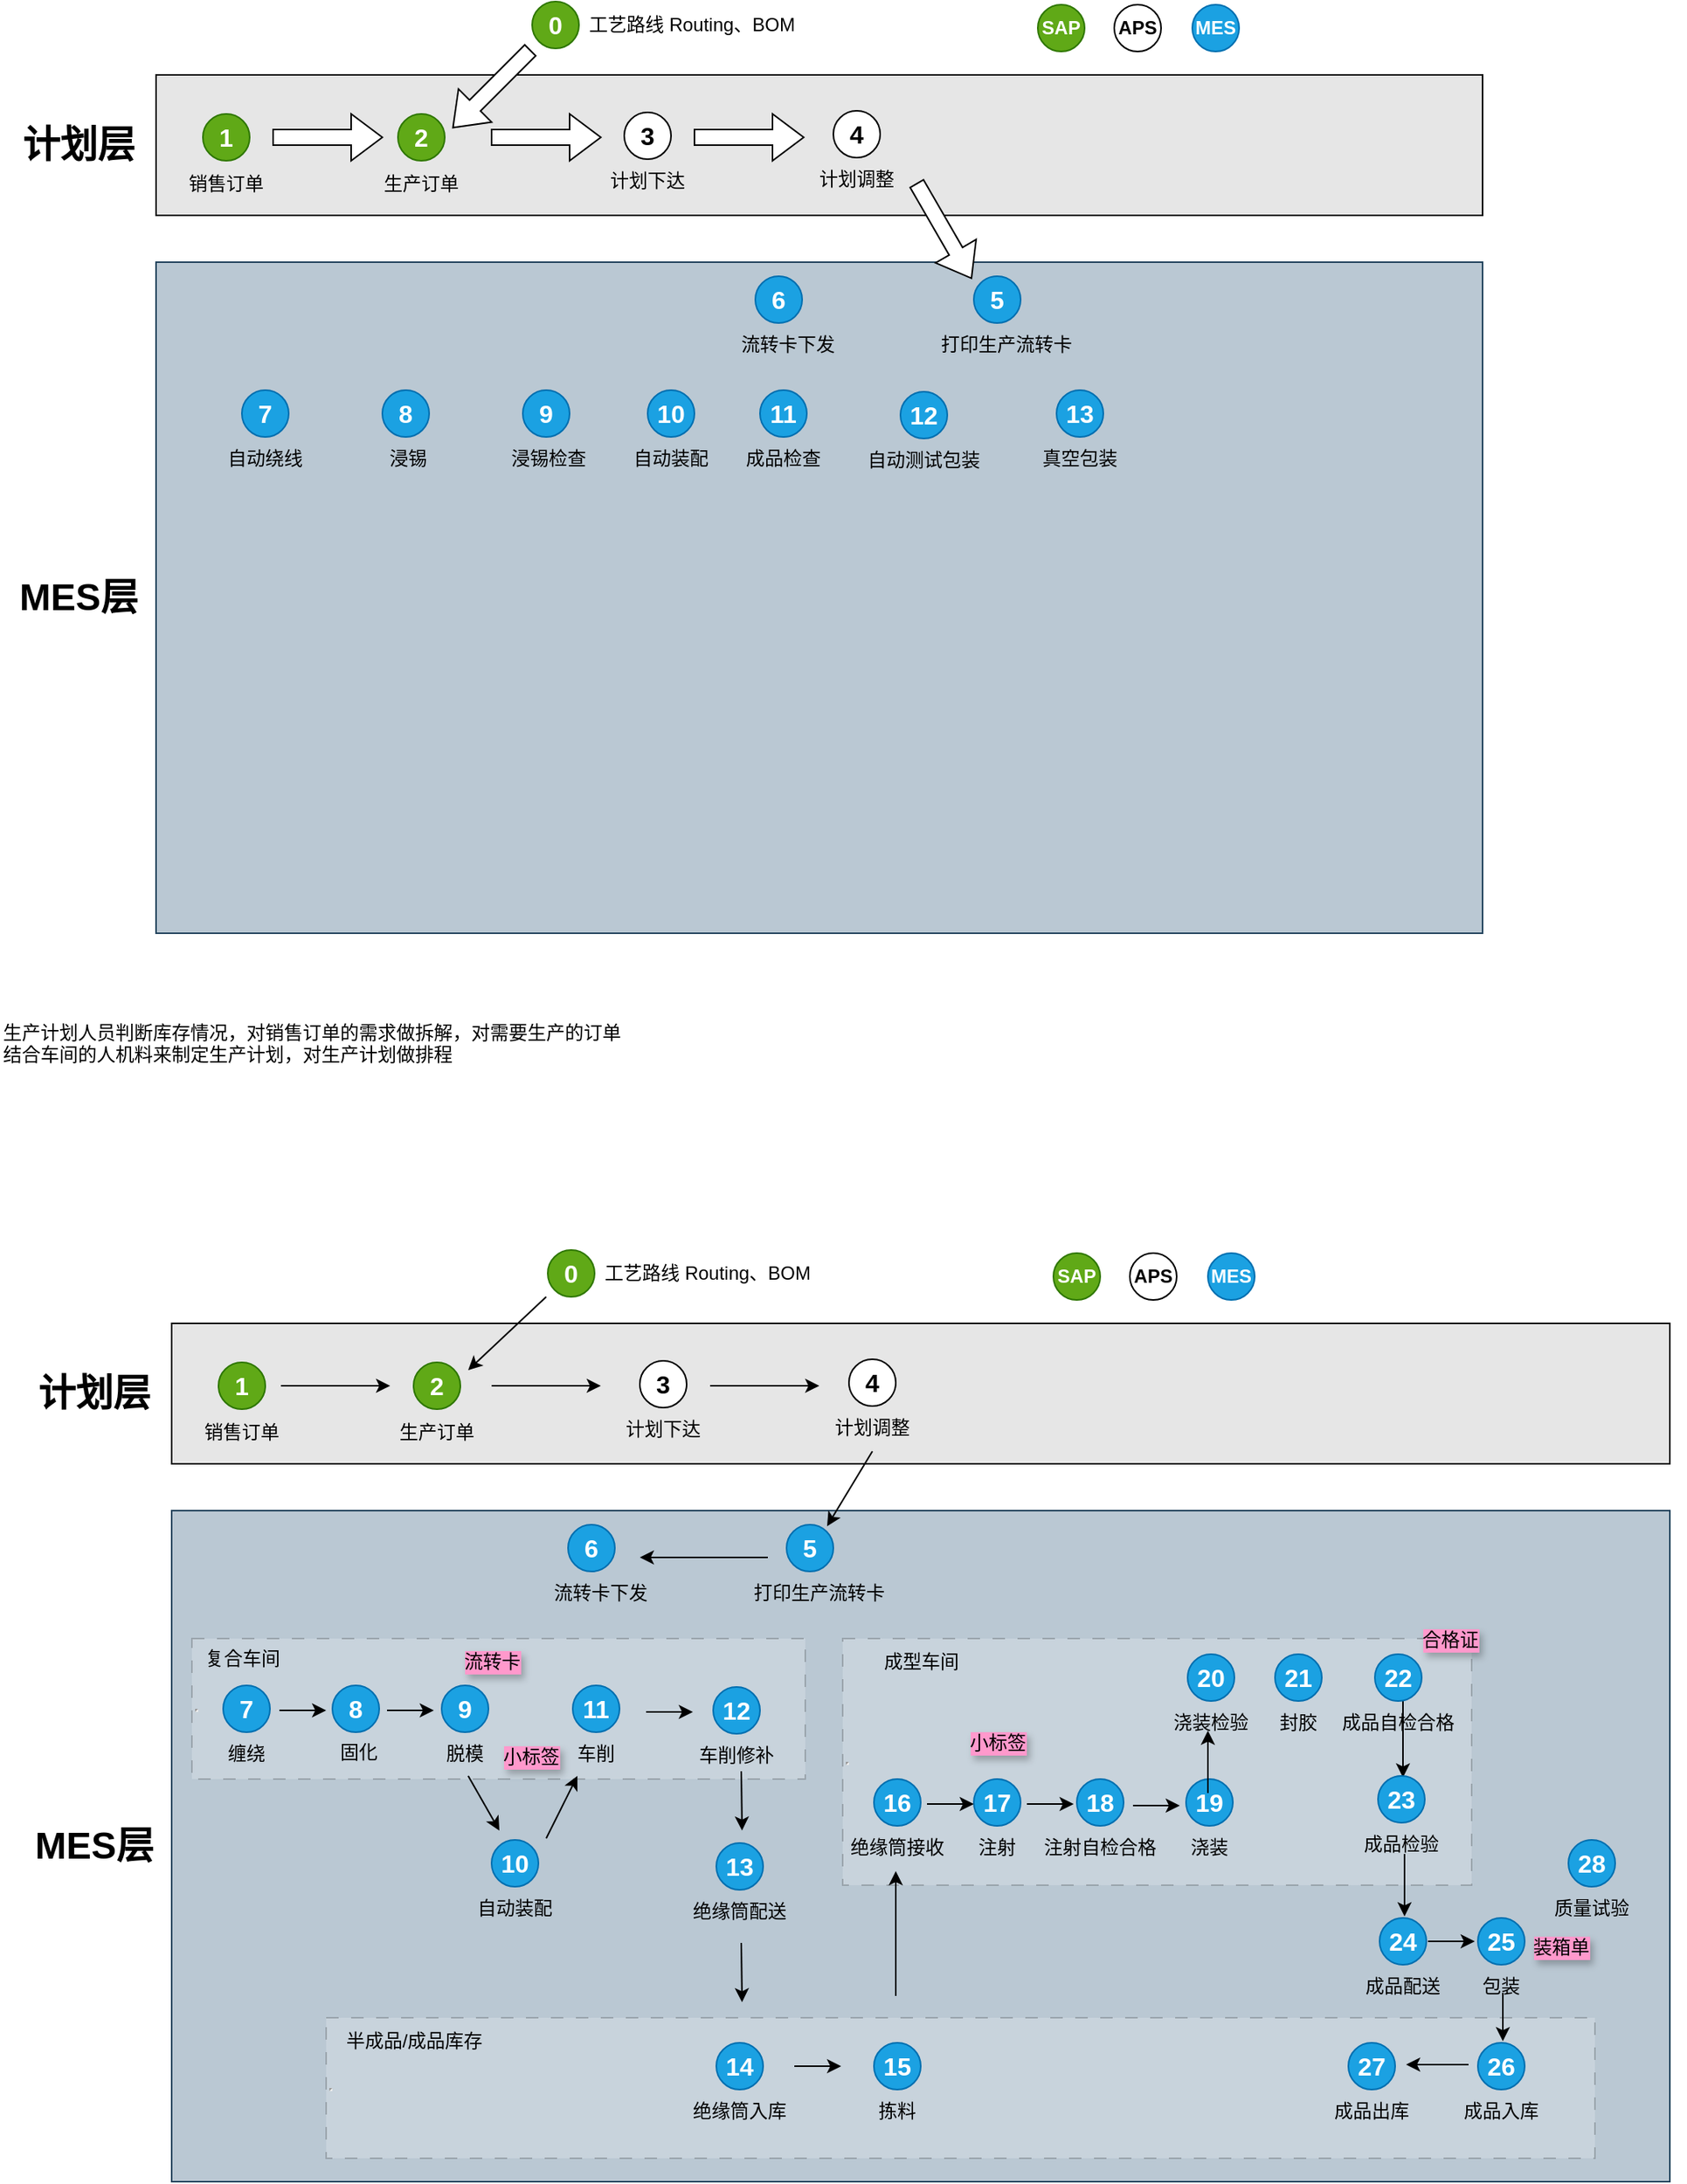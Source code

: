 <mxfile version="26.0.11">
  <diagram name="Page-1" id="ucZ1X2E32KYZGAjHwvgK">
    <mxGraphModel dx="1379" dy="825" grid="1" gridSize="10" guides="1" tooltips="1" connect="1" arrows="1" fold="1" page="1" pageScale="1" pageWidth="1200" pageHeight="1920" math="0" shadow="0">
      <root>
        <mxCell id="0" />
        <mxCell id="1" parent="0" />
        <mxCell id="m7emvCVi8ajdkUQvUYZP-116" value="" style="rounded=0;whiteSpace=wrap;html=1;fillColor=#bac8d3;strokeColor=#23445d;" vertex="1" parent="1">
          <mxGeometry x="120" y="990" width="960" height="430" as="geometry" />
        </mxCell>
        <mxCell id="m7emvCVi8ajdkUQvUYZP-221" value="&lt;hr&gt;" style="rounded=0;whiteSpace=wrap;html=1;dashed=1;opacity=20;align=left;dashPattern=8 8;" vertex="1" parent="1">
          <mxGeometry x="219" y="1315" width="813" height="90" as="geometry" />
        </mxCell>
        <mxCell id="m7emvCVi8ajdkUQvUYZP-216" value="&lt;hr&gt;" style="rounded=0;whiteSpace=wrap;html=1;dashed=1;opacity=20;align=left;dashPattern=8 8;" vertex="1" parent="1">
          <mxGeometry x="550" y="1072" width="403" height="158" as="geometry" />
        </mxCell>
        <mxCell id="m7emvCVi8ajdkUQvUYZP-212" value="&lt;hr&gt;" style="rounded=0;whiteSpace=wrap;html=1;dashed=1;opacity=20;align=left;dashPattern=8 8;" vertex="1" parent="1">
          <mxGeometry x="133" y="1072" width="393" height="90" as="geometry" />
        </mxCell>
        <mxCell id="m7emvCVi8ajdkUQvUYZP-5" value="" style="rounded=0;whiteSpace=wrap;html=1;fillColor=#E6E6E6;" vertex="1" parent="1">
          <mxGeometry x="110" y="70" width="850" height="90" as="geometry" />
        </mxCell>
        <mxCell id="m7emvCVi8ajdkUQvUYZP-7" value="计划层" style="text;strokeColor=none;fillColor=none;html=1;fontSize=24;fontStyle=1;verticalAlign=middle;align=center;" vertex="1" parent="1">
          <mxGeometry x="10" y="95" width="100" height="40" as="geometry" />
        </mxCell>
        <mxCell id="m7emvCVi8ajdkUQvUYZP-14" value="" style="html=1;shadow=0;dashed=0;align=center;verticalAlign=middle;shape=mxgraph.arrows2.arrow;dy=0.67;dx=20;notch=0;" vertex="1" parent="1">
          <mxGeometry x="185" y="95" width="70" height="30" as="geometry" />
        </mxCell>
        <mxCell id="m7emvCVi8ajdkUQvUYZP-16" value="" style="group" vertex="1" connectable="0" parent="1">
          <mxGeometry x="125" y="95" width="60" height="60" as="geometry" />
        </mxCell>
        <mxCell id="m7emvCVi8ajdkUQvUYZP-9" value="1" style="ellipse;whiteSpace=wrap;html=1;aspect=fixed;rotation=0;strokeColor=#2D7600;gradientDirection=east;fillColor=#60a917;rounded=0;pointerEvents=0;fontFamily=Helvetica;fontSize=16;spacingTop=4;spacingBottom=4;spacingLeft=4;spacingRight=4;points=[];fontStyle=1;snapToPoint=0;fontColor=#ffffff;" vertex="1" parent="m7emvCVi8ajdkUQvUYZP-16">
          <mxGeometry x="15" width="30" height="30" as="geometry" />
        </mxCell>
        <mxCell id="m7emvCVi8ajdkUQvUYZP-15" value="销售订单" style="text;html=1;align=center;verticalAlign=middle;whiteSpace=wrap;rounded=0;" vertex="1" parent="m7emvCVi8ajdkUQvUYZP-16">
          <mxGeometry y="30" width="60" height="30" as="geometry" />
        </mxCell>
        <mxCell id="m7emvCVi8ajdkUQvUYZP-17" value="" style="group" vertex="1" connectable="0" parent="1">
          <mxGeometry x="250" y="95" width="60" height="60" as="geometry" />
        </mxCell>
        <mxCell id="m7emvCVi8ajdkUQvUYZP-18" value="2" style="ellipse;whiteSpace=wrap;html=1;aspect=fixed;rotation=0;strokeColor=#2D7600;gradientDirection=east;fillColor=#60a917;rounded=0;pointerEvents=0;fontFamily=Helvetica;fontSize=16;spacingTop=4;spacingBottom=4;spacingLeft=4;spacingRight=4;points=[];fontStyle=1;snapToPoint=0;fontColor=#ffffff;" vertex="1" parent="m7emvCVi8ajdkUQvUYZP-17">
          <mxGeometry x="15" width="30" height="30" as="geometry" />
        </mxCell>
        <mxCell id="m7emvCVi8ajdkUQvUYZP-19" value="生产订单" style="text;html=1;align=center;verticalAlign=middle;whiteSpace=wrap;rounded=0;" vertex="1" parent="m7emvCVi8ajdkUQvUYZP-17">
          <mxGeometry y="30" width="60" height="30" as="geometry" />
        </mxCell>
        <mxCell id="m7emvCVi8ajdkUQvUYZP-21" value="" style="group" vertex="1" connectable="0" parent="1">
          <mxGeometry x="336" y="23" width="190" height="60" as="geometry" />
        </mxCell>
        <mxCell id="m7emvCVi8ajdkUQvUYZP-22" value="0" style="ellipse;whiteSpace=wrap;html=1;aspect=fixed;rotation=0;strokeColor=#2D7600;gradientDirection=east;fillColor=#60a917;rounded=0;pointerEvents=0;fontFamily=Helvetica;fontSize=16;spacingTop=4;spacingBottom=4;spacingLeft=4;spacingRight=4;points=[];fontStyle=1;snapToPoint=0;fontColor=#ffffff;" vertex="1" parent="m7emvCVi8ajdkUQvUYZP-21">
          <mxGeometry x="15" width="30" height="30" as="geometry" />
        </mxCell>
        <mxCell id="m7emvCVi8ajdkUQvUYZP-23" value="工艺路线&amp;nbsp;Routing、BOM" style="text;html=1;align=center;verticalAlign=middle;whiteSpace=wrap;rounded=0;" vertex="1" parent="m7emvCVi8ajdkUQvUYZP-21">
          <mxGeometry x="45" width="145" height="30" as="geometry" />
        </mxCell>
        <mxCell id="m7emvCVi8ajdkUQvUYZP-24" value="" style="html=1;shadow=0;dashed=0;align=center;verticalAlign=middle;shape=mxgraph.arrows2.arrow;dy=0.67;dx=20;notch=0;rotation=-225;" vertex="1" parent="1">
          <mxGeometry x="290" y="64" width="70" height="30" as="geometry" />
        </mxCell>
        <mxCell id="m7emvCVi8ajdkUQvUYZP-25" value="" style="html=1;shadow=0;dashed=0;align=center;verticalAlign=middle;shape=mxgraph.arrows2.arrow;dy=0.67;dx=20;notch=0;" vertex="1" parent="1">
          <mxGeometry x="325" y="95" width="70" height="30" as="geometry" />
        </mxCell>
        <mxCell id="m7emvCVi8ajdkUQvUYZP-30" value="SAP" style="ellipse;whiteSpace=wrap;html=1;aspect=fixed;rotation=0;strokeColor=#2D7600;gradientDirection=east;fillColor=#60a917;rounded=0;pointerEvents=0;fontFamily=Helvetica;fontSize=12;spacingTop=4;spacingBottom=4;spacingLeft=4;spacingRight=4;points=[];fontStyle=1;snapToPoint=0;fontColor=#ffffff;" vertex="1" parent="1">
          <mxGeometry x="675" y="25" width="30" height="30" as="geometry" />
        </mxCell>
        <mxCell id="m7emvCVi8ajdkUQvUYZP-33" value="" style="html=1;shadow=0;dashed=0;align=center;verticalAlign=middle;shape=mxgraph.arrows2.arrow;dy=0.67;dx=20;notch=0;" vertex="1" parent="1">
          <mxGeometry x="455" y="95" width="70" height="30" as="geometry" />
        </mxCell>
        <mxCell id="m7emvCVi8ajdkUQvUYZP-36" value="" style="group" vertex="1" connectable="0" parent="1">
          <mxGeometry x="395" y="93" width="62" height="60" as="geometry" />
        </mxCell>
        <mxCell id="m7emvCVi8ajdkUQvUYZP-26" value="" style="group" vertex="1" connectable="0" parent="m7emvCVi8ajdkUQvUYZP-36">
          <mxGeometry width="62" height="60" as="geometry" />
        </mxCell>
        <mxCell id="m7emvCVi8ajdkUQvUYZP-28" value="计划下达" style="text;html=1;align=center;verticalAlign=middle;whiteSpace=wrap;rounded=0;" vertex="1" parent="m7emvCVi8ajdkUQvUYZP-26">
          <mxGeometry y="30" width="60" height="30" as="geometry" />
        </mxCell>
        <mxCell id="m7emvCVi8ajdkUQvUYZP-27" value="3" style="ellipse;whiteSpace=wrap;html=1;aspect=fixed;rotation=0;gradientDirection=east;rounded=0;pointerEvents=0;fontFamily=Helvetica;fontSize=16;spacingTop=4;spacingBottom=4;spacingLeft=4;spacingRight=4;points=[];fontStyle=1;snapToPoint=0;" vertex="1" parent="m7emvCVi8ajdkUQvUYZP-36">
          <mxGeometry x="15" y="1" width="30" height="30" as="geometry" />
        </mxCell>
        <mxCell id="m7emvCVi8ajdkUQvUYZP-37" value="" style="group" vertex="1" connectable="0" parent="1">
          <mxGeometry x="529" y="92" width="62" height="60" as="geometry" />
        </mxCell>
        <mxCell id="m7emvCVi8ajdkUQvUYZP-38" value="" style="group" vertex="1" connectable="0" parent="m7emvCVi8ajdkUQvUYZP-37">
          <mxGeometry width="62" height="60" as="geometry" />
        </mxCell>
        <mxCell id="m7emvCVi8ajdkUQvUYZP-39" value="计划调整" style="text;html=1;align=center;verticalAlign=middle;whiteSpace=wrap;rounded=0;" vertex="1" parent="m7emvCVi8ajdkUQvUYZP-38">
          <mxGeometry y="30" width="60" height="30" as="geometry" />
        </mxCell>
        <mxCell id="m7emvCVi8ajdkUQvUYZP-40" value="4" style="ellipse;whiteSpace=wrap;html=1;aspect=fixed;rotation=0;gradientDirection=east;rounded=0;pointerEvents=0;fontFamily=Helvetica;fontSize=16;spacingTop=4;spacingBottom=4;spacingLeft=4;spacingRight=4;points=[];fontStyle=1;snapToPoint=0;" vertex="1" parent="m7emvCVi8ajdkUQvUYZP-37">
          <mxGeometry x="15" y="1" width="30" height="30" as="geometry" />
        </mxCell>
        <mxCell id="m7emvCVi8ajdkUQvUYZP-41" value="APS" style="ellipse;whiteSpace=wrap;html=1;aspect=fixed;rotation=0;gradientDirection=east;rounded=0;pointerEvents=0;fontFamily=Helvetica;fontSize=12;spacingTop=4;spacingBottom=4;spacingLeft=4;spacingRight=4;points=[];fontStyle=1;snapToPoint=0;" vertex="1" parent="1">
          <mxGeometry x="724" y="25" width="30" height="30" as="geometry" />
        </mxCell>
        <mxCell id="m7emvCVi8ajdkUQvUYZP-42" value="" style="rounded=0;whiteSpace=wrap;html=1;fillColor=#bac8d3;strokeColor=#23445d;" vertex="1" parent="1">
          <mxGeometry x="110" y="190" width="850" height="430" as="geometry" />
        </mxCell>
        <mxCell id="m7emvCVi8ajdkUQvUYZP-43" value="MES层" style="text;strokeColor=none;fillColor=none;html=1;fontSize=24;fontStyle=1;verticalAlign=middle;align=center;" vertex="1" parent="1">
          <mxGeometry x="10" y="385" width="100" height="40" as="geometry" />
        </mxCell>
        <mxCell id="m7emvCVi8ajdkUQvUYZP-44" value="" style="group" vertex="1" connectable="0" parent="1">
          <mxGeometry x="619" y="198" width="90" height="60" as="geometry" />
        </mxCell>
        <mxCell id="m7emvCVi8ajdkUQvUYZP-45" value="" style="group" vertex="1" connectable="0" parent="m7emvCVi8ajdkUQvUYZP-44">
          <mxGeometry width="90" height="60" as="geometry" />
        </mxCell>
        <mxCell id="m7emvCVi8ajdkUQvUYZP-46" value="打印生产流转卡" style="text;html=1;align=center;verticalAlign=middle;whiteSpace=wrap;rounded=0;" vertex="1" parent="m7emvCVi8ajdkUQvUYZP-45">
          <mxGeometry x="-9" y="30" width="90" height="30" as="geometry" />
        </mxCell>
        <mxCell id="m7emvCVi8ajdkUQvUYZP-47" value="5" style="ellipse;whiteSpace=wrap;html=1;aspect=fixed;rotation=0;gradientDirection=east;rounded=0;pointerEvents=0;fontFamily=Helvetica;fontSize=16;spacingTop=4;spacingBottom=4;spacingLeft=4;spacingRight=4;points=[];fontStyle=1;snapToPoint=0;fillColor=#1ba1e2;fontColor=#ffffff;strokeColor=#006EAF;" vertex="1" parent="m7emvCVi8ajdkUQvUYZP-44">
          <mxGeometry x="15" y="1" width="30" height="30" as="geometry" />
        </mxCell>
        <mxCell id="m7emvCVi8ajdkUQvUYZP-48" value="MES" style="ellipse;whiteSpace=wrap;html=1;aspect=fixed;rotation=0;gradientDirection=east;rounded=0;pointerEvents=0;fontFamily=Helvetica;fontSize=12;spacingTop=4;spacingBottom=4;spacingLeft=4;spacingRight=4;points=[];fontStyle=1;snapToPoint=0;fillColor=#1ba1e2;fontColor=#ffffff;strokeColor=#006EAF;" vertex="1" parent="1">
          <mxGeometry x="774" y="25" width="30" height="30" as="geometry" />
        </mxCell>
        <mxCell id="m7emvCVi8ajdkUQvUYZP-49" value="" style="html=1;shadow=0;dashed=0;align=center;verticalAlign=middle;shape=mxgraph.arrows2.arrow;dy=0.67;dx=20;notch=0;rotation=60;" vertex="1" parent="1">
          <mxGeometry x="580" y="155" width="70" height="30" as="geometry" />
        </mxCell>
        <mxCell id="m7emvCVi8ajdkUQvUYZP-53" value="生产计划人员判断库存情况，对销售订单的需求做拆解，对需要生产的订单&#xa;结合车间的人机料来制定生产计划，对生产计划做排程" style="text;whiteSpace=wrap;" vertex="1" parent="1">
          <mxGeometry x="10" y="670" width="430" height="40" as="geometry" />
        </mxCell>
        <mxCell id="m7emvCVi8ajdkUQvUYZP-54" value="" style="group" vertex="1" connectable="0" parent="1">
          <mxGeometry x="479" y="198" width="90" height="60" as="geometry" />
        </mxCell>
        <mxCell id="m7emvCVi8ajdkUQvUYZP-55" value="" style="group" vertex="1" connectable="0" parent="m7emvCVi8ajdkUQvUYZP-54">
          <mxGeometry width="90" height="60" as="geometry" />
        </mxCell>
        <mxCell id="m7emvCVi8ajdkUQvUYZP-56" value="流转卡下发" style="text;html=1;align=center;verticalAlign=middle;whiteSpace=wrap;rounded=0;" vertex="1" parent="m7emvCVi8ajdkUQvUYZP-55">
          <mxGeometry x="-9" y="30" width="90" height="30" as="geometry" />
        </mxCell>
        <mxCell id="m7emvCVi8ajdkUQvUYZP-57" value="6" style="ellipse;whiteSpace=wrap;html=1;aspect=fixed;rotation=0;gradientDirection=east;rounded=0;pointerEvents=0;fontFamily=Helvetica;fontSize=16;spacingTop=4;spacingBottom=4;spacingLeft=4;spacingRight=4;points=[];fontStyle=1;snapToPoint=0;fillColor=#1ba1e2;fontColor=#ffffff;strokeColor=#006EAF;" vertex="1" parent="m7emvCVi8ajdkUQvUYZP-54">
          <mxGeometry x="15" y="1" width="30" height="30" as="geometry" />
        </mxCell>
        <mxCell id="m7emvCVi8ajdkUQvUYZP-63" value="" style="group" vertex="1" connectable="0" parent="1">
          <mxGeometry x="150" y="271" width="90" height="60" as="geometry" />
        </mxCell>
        <mxCell id="m7emvCVi8ajdkUQvUYZP-64" value="" style="group" vertex="1" connectable="0" parent="m7emvCVi8ajdkUQvUYZP-63">
          <mxGeometry width="90" height="60" as="geometry" />
        </mxCell>
        <mxCell id="m7emvCVi8ajdkUQvUYZP-65" value="自动绕线" style="text;html=1;align=center;verticalAlign=middle;whiteSpace=wrap;rounded=0;" vertex="1" parent="m7emvCVi8ajdkUQvUYZP-64">
          <mxGeometry x="-15" y="30" width="90" height="30" as="geometry" />
        </mxCell>
        <mxCell id="m7emvCVi8ajdkUQvUYZP-66" value="7" style="ellipse;whiteSpace=wrap;html=1;aspect=fixed;rotation=0;gradientDirection=east;rounded=0;pointerEvents=0;fontFamily=Helvetica;fontSize=16;spacingTop=4;spacingBottom=4;spacingLeft=4;spacingRight=4;points=[];fontStyle=1;snapToPoint=0;fillColor=#1ba1e2;fontColor=#ffffff;strokeColor=#006EAF;" vertex="1" parent="m7emvCVi8ajdkUQvUYZP-63">
          <mxGeometry x="15" y="1" width="30" height="30" as="geometry" />
        </mxCell>
        <mxCell id="m7emvCVi8ajdkUQvUYZP-67" value="" style="group" vertex="1" connectable="0" parent="1">
          <mxGeometry x="240" y="271" width="90" height="60" as="geometry" />
        </mxCell>
        <mxCell id="m7emvCVi8ajdkUQvUYZP-68" value="" style="group" vertex="1" connectable="0" parent="m7emvCVi8ajdkUQvUYZP-67">
          <mxGeometry width="90" height="60" as="geometry" />
        </mxCell>
        <mxCell id="m7emvCVi8ajdkUQvUYZP-69" value="&amp;nbsp;浸锡" style="text;html=1;align=center;verticalAlign=middle;whiteSpace=wrap;rounded=0;" vertex="1" parent="m7emvCVi8ajdkUQvUYZP-68">
          <mxGeometry x="-15" y="30" width="90" height="30" as="geometry" />
        </mxCell>
        <mxCell id="m7emvCVi8ajdkUQvUYZP-70" value="8" style="ellipse;whiteSpace=wrap;html=1;aspect=fixed;rotation=0;gradientDirection=east;rounded=0;pointerEvents=0;fontFamily=Helvetica;fontSize=16;spacingTop=4;spacingBottom=4;spacingLeft=4;spacingRight=4;points=[];fontStyle=1;snapToPoint=0;fillColor=#1ba1e2;fontColor=#ffffff;strokeColor=#006EAF;" vertex="1" parent="m7emvCVi8ajdkUQvUYZP-67">
          <mxGeometry x="15" y="1" width="30" height="30" as="geometry" />
        </mxCell>
        <mxCell id="m7emvCVi8ajdkUQvUYZP-71" value="" style="group" vertex="1" connectable="0" parent="1">
          <mxGeometry x="330" y="271" width="90" height="60" as="geometry" />
        </mxCell>
        <mxCell id="m7emvCVi8ajdkUQvUYZP-72" value="" style="group" vertex="1" connectable="0" parent="m7emvCVi8ajdkUQvUYZP-71">
          <mxGeometry width="90" height="60" as="geometry" />
        </mxCell>
        <mxCell id="m7emvCVi8ajdkUQvUYZP-73" value="&amp;nbsp;浸锡检查" style="text;html=1;align=center;verticalAlign=middle;whiteSpace=wrap;rounded=0;" vertex="1" parent="m7emvCVi8ajdkUQvUYZP-72">
          <mxGeometry x="-15" y="30" width="90" height="30" as="geometry" />
        </mxCell>
        <mxCell id="m7emvCVi8ajdkUQvUYZP-74" value="9" style="ellipse;whiteSpace=wrap;html=1;aspect=fixed;rotation=0;gradientDirection=east;rounded=0;pointerEvents=0;fontFamily=Helvetica;fontSize=16;spacingTop=4;spacingBottom=4;spacingLeft=4;spacingRight=4;points=[];fontStyle=1;snapToPoint=0;fillColor=#1ba1e2;fontColor=#ffffff;strokeColor=#006EAF;" vertex="1" parent="m7emvCVi8ajdkUQvUYZP-71">
          <mxGeometry x="15" y="1" width="30" height="30" as="geometry" />
        </mxCell>
        <mxCell id="m7emvCVi8ajdkUQvUYZP-75" value="" style="group" vertex="1" connectable="0" parent="1">
          <mxGeometry x="410" y="271" width="90" height="60" as="geometry" />
        </mxCell>
        <mxCell id="m7emvCVi8ajdkUQvUYZP-76" value="" style="group" vertex="1" connectable="0" parent="m7emvCVi8ajdkUQvUYZP-75">
          <mxGeometry width="90" height="60" as="geometry" />
        </mxCell>
        <mxCell id="m7emvCVi8ajdkUQvUYZP-77" value="自动装配" style="text;html=1;align=center;verticalAlign=middle;whiteSpace=wrap;rounded=0;" vertex="1" parent="m7emvCVi8ajdkUQvUYZP-76">
          <mxGeometry x="-15" y="30" width="90" height="30" as="geometry" />
        </mxCell>
        <mxCell id="m7emvCVi8ajdkUQvUYZP-78" value="10" style="ellipse;whiteSpace=wrap;html=1;aspect=fixed;rotation=0;gradientDirection=east;rounded=0;pointerEvents=0;fontFamily=Helvetica;fontSize=16;spacingTop=4;spacingBottom=4;spacingLeft=4;spacingRight=4;points=[];fontStyle=1;snapToPoint=0;fillColor=#1ba1e2;fontColor=#ffffff;strokeColor=#006EAF;" vertex="1" parent="m7emvCVi8ajdkUQvUYZP-75">
          <mxGeometry x="15" y="1" width="30" height="30" as="geometry" />
        </mxCell>
        <mxCell id="m7emvCVi8ajdkUQvUYZP-79" value="" style="group" vertex="1" connectable="0" parent="1">
          <mxGeometry x="482" y="271" width="90" height="60" as="geometry" />
        </mxCell>
        <mxCell id="m7emvCVi8ajdkUQvUYZP-80" value="" style="group" vertex="1" connectable="0" parent="m7emvCVi8ajdkUQvUYZP-79">
          <mxGeometry width="90" height="60" as="geometry" />
        </mxCell>
        <mxCell id="m7emvCVi8ajdkUQvUYZP-81" value="成品检查" style="text;html=1;align=center;verticalAlign=middle;whiteSpace=wrap;rounded=0;" vertex="1" parent="m7emvCVi8ajdkUQvUYZP-80">
          <mxGeometry x="-15" y="30" width="90" height="30" as="geometry" />
        </mxCell>
        <mxCell id="m7emvCVi8ajdkUQvUYZP-82" value="11" style="ellipse;whiteSpace=wrap;html=1;aspect=fixed;rotation=0;gradientDirection=east;rounded=0;pointerEvents=0;fontFamily=Helvetica;fontSize=16;spacingTop=4;spacingBottom=4;spacingLeft=4;spacingRight=4;points=[];fontStyle=1;snapToPoint=0;fillColor=#1ba1e2;fontColor=#ffffff;strokeColor=#006EAF;" vertex="1" parent="m7emvCVi8ajdkUQvUYZP-79">
          <mxGeometry x="15" y="1" width="30" height="30" as="geometry" />
        </mxCell>
        <mxCell id="m7emvCVi8ajdkUQvUYZP-83" value="" style="group" vertex="1" connectable="0" parent="1">
          <mxGeometry x="572" y="272" width="90" height="60" as="geometry" />
        </mxCell>
        <mxCell id="m7emvCVi8ajdkUQvUYZP-84" value="" style="group" vertex="1" connectable="0" parent="m7emvCVi8ajdkUQvUYZP-83">
          <mxGeometry width="90" height="60" as="geometry" />
        </mxCell>
        <mxCell id="m7emvCVi8ajdkUQvUYZP-85" value="自动测试包装" style="text;html=1;align=center;verticalAlign=middle;whiteSpace=wrap;rounded=0;" vertex="1" parent="m7emvCVi8ajdkUQvUYZP-84">
          <mxGeometry x="-15" y="30" width="90" height="30" as="geometry" />
        </mxCell>
        <mxCell id="m7emvCVi8ajdkUQvUYZP-86" value="12" style="ellipse;whiteSpace=wrap;html=1;aspect=fixed;rotation=0;gradientDirection=east;rounded=0;pointerEvents=0;fontFamily=Helvetica;fontSize=16;spacingTop=4;spacingBottom=4;spacingLeft=4;spacingRight=4;points=[];fontStyle=1;snapToPoint=0;fillColor=#1ba1e2;fontColor=#ffffff;strokeColor=#006EAF;" vertex="1" parent="m7emvCVi8ajdkUQvUYZP-83">
          <mxGeometry x="15" y="1" width="30" height="30" as="geometry" />
        </mxCell>
        <mxCell id="m7emvCVi8ajdkUQvUYZP-87" value="" style="group" vertex="1" connectable="0" parent="1">
          <mxGeometry x="672" y="271" width="90" height="60" as="geometry" />
        </mxCell>
        <mxCell id="m7emvCVi8ajdkUQvUYZP-88" value="" style="group" vertex="1" connectable="0" parent="m7emvCVi8ajdkUQvUYZP-87">
          <mxGeometry width="90" height="60" as="geometry" />
        </mxCell>
        <mxCell id="m7emvCVi8ajdkUQvUYZP-89" value="真空包装" style="text;html=1;align=center;verticalAlign=middle;whiteSpace=wrap;rounded=0;" vertex="1" parent="m7emvCVi8ajdkUQvUYZP-88">
          <mxGeometry x="-15" y="30" width="90" height="30" as="geometry" />
        </mxCell>
        <mxCell id="m7emvCVi8ajdkUQvUYZP-90" value="13" style="ellipse;whiteSpace=wrap;html=1;aspect=fixed;rotation=0;gradientDirection=east;rounded=0;pointerEvents=0;fontFamily=Helvetica;fontSize=16;spacingTop=4;spacingBottom=4;spacingLeft=4;spacingRight=4;points=[];fontStyle=1;snapToPoint=0;fillColor=#1ba1e2;fontColor=#ffffff;strokeColor=#006EAF;" vertex="1" parent="m7emvCVi8ajdkUQvUYZP-87">
          <mxGeometry x="15" y="1" width="30" height="30" as="geometry" />
        </mxCell>
        <mxCell id="m7emvCVi8ajdkUQvUYZP-91" value="" style="rounded=0;whiteSpace=wrap;html=1;fillColor=#E6E6E6;" vertex="1" parent="1">
          <mxGeometry x="120" y="870" width="960" height="90" as="geometry" />
        </mxCell>
        <mxCell id="m7emvCVi8ajdkUQvUYZP-92" value="计划层" style="text;strokeColor=none;fillColor=none;html=1;fontSize=24;fontStyle=1;verticalAlign=middle;align=center;" vertex="1" parent="1">
          <mxGeometry x="20" y="895" width="100" height="40" as="geometry" />
        </mxCell>
        <mxCell id="m7emvCVi8ajdkUQvUYZP-94" value="" style="group" vertex="1" connectable="0" parent="1">
          <mxGeometry x="135" y="895" width="60" height="60" as="geometry" />
        </mxCell>
        <mxCell id="m7emvCVi8ajdkUQvUYZP-95" value="1" style="ellipse;whiteSpace=wrap;html=1;aspect=fixed;rotation=0;strokeColor=#2D7600;gradientDirection=east;fillColor=#60a917;rounded=0;pointerEvents=0;fontFamily=Helvetica;fontSize=16;spacingTop=4;spacingBottom=4;spacingLeft=4;spacingRight=4;points=[];fontStyle=1;snapToPoint=0;fontColor=#ffffff;" vertex="1" parent="m7emvCVi8ajdkUQvUYZP-94">
          <mxGeometry x="15" width="30" height="30" as="geometry" />
        </mxCell>
        <mxCell id="m7emvCVi8ajdkUQvUYZP-96" value="销售订单" style="text;html=1;align=center;verticalAlign=middle;whiteSpace=wrap;rounded=0;" vertex="1" parent="m7emvCVi8ajdkUQvUYZP-94">
          <mxGeometry y="30" width="60" height="30" as="geometry" />
        </mxCell>
        <mxCell id="m7emvCVi8ajdkUQvUYZP-97" value="" style="group" vertex="1" connectable="0" parent="1">
          <mxGeometry x="260" y="895" width="60" height="60" as="geometry" />
        </mxCell>
        <mxCell id="m7emvCVi8ajdkUQvUYZP-98" value="2" style="ellipse;whiteSpace=wrap;html=1;aspect=fixed;rotation=0;strokeColor=#2D7600;gradientDirection=east;fillColor=#60a917;rounded=0;pointerEvents=0;fontFamily=Helvetica;fontSize=16;spacingTop=4;spacingBottom=4;spacingLeft=4;spacingRight=4;points=[];fontStyle=1;snapToPoint=0;fontColor=#ffffff;" vertex="1" parent="m7emvCVi8ajdkUQvUYZP-97">
          <mxGeometry x="15" width="30" height="30" as="geometry" />
        </mxCell>
        <mxCell id="m7emvCVi8ajdkUQvUYZP-99" value="生产订单" style="text;html=1;align=center;verticalAlign=middle;whiteSpace=wrap;rounded=0;" vertex="1" parent="m7emvCVi8ajdkUQvUYZP-97">
          <mxGeometry y="30" width="60" height="30" as="geometry" />
        </mxCell>
        <mxCell id="m7emvCVi8ajdkUQvUYZP-100" value="" style="group" vertex="1" connectable="0" parent="1">
          <mxGeometry x="346" y="823" width="190" height="60" as="geometry" />
        </mxCell>
        <mxCell id="m7emvCVi8ajdkUQvUYZP-101" value="0" style="ellipse;whiteSpace=wrap;html=1;aspect=fixed;rotation=0;strokeColor=#2D7600;gradientDirection=east;fillColor=#60a917;rounded=0;pointerEvents=0;fontFamily=Helvetica;fontSize=16;spacingTop=4;spacingBottom=4;spacingLeft=4;spacingRight=4;points=[];fontStyle=1;snapToPoint=0;fontColor=#ffffff;" vertex="1" parent="m7emvCVi8ajdkUQvUYZP-100">
          <mxGeometry x="15" width="30" height="30" as="geometry" />
        </mxCell>
        <mxCell id="m7emvCVi8ajdkUQvUYZP-102" value="工艺路线&amp;nbsp;Routing、BOM" style="text;html=1;align=center;verticalAlign=middle;whiteSpace=wrap;rounded=0;" vertex="1" parent="m7emvCVi8ajdkUQvUYZP-100">
          <mxGeometry x="45" width="145" height="30" as="geometry" />
        </mxCell>
        <mxCell id="m7emvCVi8ajdkUQvUYZP-231" value="" style="endArrow=classic;html=1;rounded=0;" edge="1" parent="m7emvCVi8ajdkUQvUYZP-100">
          <mxGeometry width="50" height="50" relative="1" as="geometry">
            <mxPoint x="14" y="30" as="sourcePoint" />
            <mxPoint x="-36" y="77" as="targetPoint" />
          </mxGeometry>
        </mxCell>
        <mxCell id="m7emvCVi8ajdkUQvUYZP-105" value="SAP" style="ellipse;whiteSpace=wrap;html=1;aspect=fixed;rotation=0;strokeColor=#2D7600;gradientDirection=east;fillColor=#60a917;rounded=0;pointerEvents=0;fontFamily=Helvetica;fontSize=12;spacingTop=4;spacingBottom=4;spacingLeft=4;spacingRight=4;points=[];fontStyle=1;snapToPoint=0;fontColor=#ffffff;" vertex="1" parent="1">
          <mxGeometry x="685" y="825" width="30" height="30" as="geometry" />
        </mxCell>
        <mxCell id="m7emvCVi8ajdkUQvUYZP-107" value="" style="group" vertex="1" connectable="0" parent="1">
          <mxGeometry x="405" y="893" width="62" height="60" as="geometry" />
        </mxCell>
        <mxCell id="m7emvCVi8ajdkUQvUYZP-108" value="" style="group" vertex="1" connectable="0" parent="m7emvCVi8ajdkUQvUYZP-107">
          <mxGeometry width="62" height="60" as="geometry" />
        </mxCell>
        <mxCell id="m7emvCVi8ajdkUQvUYZP-109" value="计划下达" style="text;html=1;align=center;verticalAlign=middle;whiteSpace=wrap;rounded=0;" vertex="1" parent="m7emvCVi8ajdkUQvUYZP-108">
          <mxGeometry y="30" width="60" height="30" as="geometry" />
        </mxCell>
        <mxCell id="m7emvCVi8ajdkUQvUYZP-110" value="3" style="ellipse;whiteSpace=wrap;html=1;aspect=fixed;rotation=0;gradientDirection=east;rounded=0;pointerEvents=0;fontFamily=Helvetica;fontSize=16;spacingTop=4;spacingBottom=4;spacingLeft=4;spacingRight=4;points=[];fontStyle=1;snapToPoint=0;" vertex="1" parent="m7emvCVi8ajdkUQvUYZP-107">
          <mxGeometry x="15" y="1" width="30" height="30" as="geometry" />
        </mxCell>
        <mxCell id="m7emvCVi8ajdkUQvUYZP-111" value="" style="group" vertex="1" connectable="0" parent="1">
          <mxGeometry x="539" y="892" width="62" height="60" as="geometry" />
        </mxCell>
        <mxCell id="m7emvCVi8ajdkUQvUYZP-112" value="" style="group" vertex="1" connectable="0" parent="m7emvCVi8ajdkUQvUYZP-111">
          <mxGeometry width="62" height="60" as="geometry" />
        </mxCell>
        <mxCell id="m7emvCVi8ajdkUQvUYZP-113" value="计划调整" style="text;html=1;align=center;verticalAlign=middle;whiteSpace=wrap;rounded=0;" vertex="1" parent="m7emvCVi8ajdkUQvUYZP-112">
          <mxGeometry y="30" width="60" height="30" as="geometry" />
        </mxCell>
        <mxCell id="m7emvCVi8ajdkUQvUYZP-114" value="4" style="ellipse;whiteSpace=wrap;html=1;aspect=fixed;rotation=0;gradientDirection=east;rounded=0;pointerEvents=0;fontFamily=Helvetica;fontSize=16;spacingTop=4;spacingBottom=4;spacingLeft=4;spacingRight=4;points=[];fontStyle=1;snapToPoint=0;" vertex="1" parent="m7emvCVi8ajdkUQvUYZP-111">
          <mxGeometry x="15" y="1" width="30" height="30" as="geometry" />
        </mxCell>
        <mxCell id="m7emvCVi8ajdkUQvUYZP-115" value="APS" style="ellipse;whiteSpace=wrap;html=1;aspect=fixed;rotation=0;gradientDirection=east;rounded=0;pointerEvents=0;fontFamily=Helvetica;fontSize=12;spacingTop=4;spacingBottom=4;spacingLeft=4;spacingRight=4;points=[];fontStyle=1;snapToPoint=0;" vertex="1" parent="1">
          <mxGeometry x="734" y="825" width="30" height="30" as="geometry" />
        </mxCell>
        <mxCell id="m7emvCVi8ajdkUQvUYZP-117" value="MES层" style="text;strokeColor=none;fillColor=none;html=1;fontSize=24;fontStyle=1;verticalAlign=middle;align=center;" vertex="1" parent="1">
          <mxGeometry x="20" y="1185" width="100" height="40" as="geometry" />
        </mxCell>
        <mxCell id="m7emvCVi8ajdkUQvUYZP-118" value="" style="group" vertex="1" connectable="0" parent="1">
          <mxGeometry x="499" y="998" width="111" height="60" as="geometry" />
        </mxCell>
        <mxCell id="m7emvCVi8ajdkUQvUYZP-119" value="" style="group" vertex="1" connectable="0" parent="m7emvCVi8ajdkUQvUYZP-118">
          <mxGeometry width="111" height="60" as="geometry" />
        </mxCell>
        <mxCell id="m7emvCVi8ajdkUQvUYZP-120" value="打印生产流转卡" style="text;html=1;align=center;verticalAlign=middle;whiteSpace=wrap;rounded=0;" vertex="1" parent="m7emvCVi8ajdkUQvUYZP-119">
          <mxGeometry x="-9" y="30" width="90" height="30" as="geometry" />
        </mxCell>
        <mxCell id="m7emvCVi8ajdkUQvUYZP-121" value="5" style="ellipse;whiteSpace=wrap;html=1;aspect=fixed;rotation=0;gradientDirection=east;rounded=0;pointerEvents=0;fontFamily=Helvetica;fontSize=16;spacingTop=4;spacingBottom=4;spacingLeft=4;spacingRight=4;points=[];fontStyle=1;snapToPoint=0;fillColor=#1ba1e2;fontColor=#ffffff;strokeColor=#006EAF;" vertex="1" parent="m7emvCVi8ajdkUQvUYZP-118">
          <mxGeometry x="15" y="1" width="30" height="30" as="geometry" />
        </mxCell>
        <mxCell id="m7emvCVi8ajdkUQvUYZP-122" value="MES" style="ellipse;whiteSpace=wrap;html=1;aspect=fixed;rotation=0;gradientDirection=east;rounded=0;pointerEvents=0;fontFamily=Helvetica;fontSize=12;spacingTop=4;spacingBottom=4;spacingLeft=4;spacingRight=4;points=[];fontStyle=1;snapToPoint=0;fillColor=#1ba1e2;fontColor=#ffffff;strokeColor=#006EAF;" vertex="1" parent="1">
          <mxGeometry x="784" y="825" width="30" height="30" as="geometry" />
        </mxCell>
        <mxCell id="m7emvCVi8ajdkUQvUYZP-124" value="" style="group" vertex="1" connectable="0" parent="1">
          <mxGeometry x="359" y="998" width="90" height="60" as="geometry" />
        </mxCell>
        <mxCell id="m7emvCVi8ajdkUQvUYZP-125" value="" style="group" vertex="1" connectable="0" parent="m7emvCVi8ajdkUQvUYZP-124">
          <mxGeometry width="90" height="60" as="geometry" />
        </mxCell>
        <mxCell id="m7emvCVi8ajdkUQvUYZP-126" value="流转卡下发" style="text;html=1;align=center;verticalAlign=middle;whiteSpace=wrap;rounded=0;" vertex="1" parent="m7emvCVi8ajdkUQvUYZP-125">
          <mxGeometry x="-9" y="30" width="90" height="30" as="geometry" />
        </mxCell>
        <mxCell id="m7emvCVi8ajdkUQvUYZP-127" value="6" style="ellipse;whiteSpace=wrap;html=1;aspect=fixed;rotation=0;gradientDirection=east;rounded=0;pointerEvents=0;fontFamily=Helvetica;fontSize=16;spacingTop=4;spacingBottom=4;spacingLeft=4;spacingRight=4;points=[];fontStyle=1;snapToPoint=0;fillColor=#1ba1e2;fontColor=#ffffff;strokeColor=#006EAF;" vertex="1" parent="m7emvCVi8ajdkUQvUYZP-124">
          <mxGeometry x="15" y="1" width="30" height="30" as="geometry" />
        </mxCell>
        <mxCell id="m7emvCVi8ajdkUQvUYZP-128" value="" style="group" vertex="1" connectable="0" parent="1">
          <mxGeometry x="138" y="1101" width="90" height="60" as="geometry" />
        </mxCell>
        <mxCell id="m7emvCVi8ajdkUQvUYZP-129" value="" style="group" vertex="1" connectable="0" parent="m7emvCVi8ajdkUQvUYZP-128">
          <mxGeometry width="90" height="60" as="geometry" />
        </mxCell>
        <mxCell id="m7emvCVi8ajdkUQvUYZP-130" value="缠绕" style="text;html=1;align=center;verticalAlign=middle;whiteSpace=wrap;rounded=0;" vertex="1" parent="m7emvCVi8ajdkUQvUYZP-129">
          <mxGeometry x="-15" y="30" width="90" height="30" as="geometry" />
        </mxCell>
        <mxCell id="m7emvCVi8ajdkUQvUYZP-131" value="7" style="ellipse;whiteSpace=wrap;html=1;aspect=fixed;rotation=0;gradientDirection=east;rounded=0;pointerEvents=0;fontFamily=Helvetica;fontSize=16;spacingTop=4;spacingBottom=4;spacingLeft=4;spacingRight=4;points=[];fontStyle=1;snapToPoint=0;fillColor=#1ba1e2;fontColor=#ffffff;strokeColor=#006EAF;" vertex="1" parent="m7emvCVi8ajdkUQvUYZP-128">
          <mxGeometry x="15" y="1" width="30" height="30" as="geometry" />
        </mxCell>
        <mxCell id="m7emvCVi8ajdkUQvUYZP-132" value="" style="group" vertex="1" connectable="0" parent="1">
          <mxGeometry x="208" y="1101" width="320" height="75" as="geometry" />
        </mxCell>
        <mxCell id="m7emvCVi8ajdkUQvUYZP-135" value="8" style="ellipse;whiteSpace=wrap;html=1;aspect=fixed;rotation=0;gradientDirection=east;rounded=0;pointerEvents=0;fontFamily=Helvetica;fontSize=16;spacingTop=4;spacingBottom=4;spacingLeft=4;spacingRight=4;points=[];fontStyle=1;snapToPoint=0;fillColor=#1ba1e2;fontColor=#ffffff;strokeColor=#006EAF;" vertex="1" parent="m7emvCVi8ajdkUQvUYZP-132">
          <mxGeometry x="15" y="1" width="30" height="30" as="geometry" />
        </mxCell>
        <mxCell id="m7emvCVi8ajdkUQvUYZP-136" value="" style="group" vertex="1" connectable="0" parent="1">
          <mxGeometry x="278" y="1101" width="90" height="60" as="geometry" />
        </mxCell>
        <mxCell id="m7emvCVi8ajdkUQvUYZP-137" value="" style="group" vertex="1" connectable="0" parent="m7emvCVi8ajdkUQvUYZP-136">
          <mxGeometry width="90" height="60" as="geometry" />
        </mxCell>
        <mxCell id="m7emvCVi8ajdkUQvUYZP-138" value="脱模" style="text;html=1;align=center;verticalAlign=middle;whiteSpace=wrap;rounded=0;" vertex="1" parent="m7emvCVi8ajdkUQvUYZP-137">
          <mxGeometry x="-15" y="30" width="90" height="30" as="geometry" />
        </mxCell>
        <mxCell id="m7emvCVi8ajdkUQvUYZP-139" value="9" style="ellipse;whiteSpace=wrap;html=1;aspect=fixed;rotation=0;gradientDirection=east;rounded=0;pointerEvents=0;fontFamily=Helvetica;fontSize=16;spacingTop=4;spacingBottom=4;spacingLeft=4;spacingRight=4;points=[];fontStyle=1;snapToPoint=0;fillColor=#1ba1e2;fontColor=#ffffff;strokeColor=#006EAF;" vertex="1" parent="m7emvCVi8ajdkUQvUYZP-136">
          <mxGeometry x="15" y="1" width="30" height="30" as="geometry" />
        </mxCell>
        <mxCell id="m7emvCVi8ajdkUQvUYZP-140" value="" style="group" vertex="1" connectable="0" parent="1">
          <mxGeometry x="310" y="1200" width="90" height="60" as="geometry" />
        </mxCell>
        <mxCell id="m7emvCVi8ajdkUQvUYZP-141" value="" style="group" vertex="1" connectable="0" parent="m7emvCVi8ajdkUQvUYZP-140">
          <mxGeometry width="90" height="60" as="geometry" />
        </mxCell>
        <mxCell id="m7emvCVi8ajdkUQvUYZP-142" value="自动装配" style="text;html=1;align=center;verticalAlign=middle;whiteSpace=wrap;rounded=0;" vertex="1" parent="m7emvCVi8ajdkUQvUYZP-141">
          <mxGeometry x="-15" y="30" width="90" height="30" as="geometry" />
        </mxCell>
        <mxCell id="m7emvCVi8ajdkUQvUYZP-143" value="10" style="ellipse;whiteSpace=wrap;html=1;aspect=fixed;rotation=0;gradientDirection=east;rounded=0;pointerEvents=0;fontFamily=Helvetica;fontSize=16;spacingTop=4;spacingBottom=4;spacingLeft=4;spacingRight=4;points=[];fontStyle=1;snapToPoint=0;fillColor=#1ba1e2;fontColor=#ffffff;strokeColor=#006EAF;" vertex="1" parent="m7emvCVi8ajdkUQvUYZP-140">
          <mxGeometry x="15" y="1" width="30" height="30" as="geometry" />
        </mxCell>
        <mxCell id="m7emvCVi8ajdkUQvUYZP-144" value="" style="group" vertex="1" connectable="0" parent="1">
          <mxGeometry x="362" y="1101" width="90" height="60" as="geometry" />
        </mxCell>
        <mxCell id="m7emvCVi8ajdkUQvUYZP-145" value="" style="group" vertex="1" connectable="0" parent="m7emvCVi8ajdkUQvUYZP-144">
          <mxGeometry width="90" height="60" as="geometry" />
        </mxCell>
        <mxCell id="m7emvCVi8ajdkUQvUYZP-146" value="车削" style="text;html=1;align=center;verticalAlign=middle;whiteSpace=wrap;rounded=0;" vertex="1" parent="m7emvCVi8ajdkUQvUYZP-145">
          <mxGeometry x="-15" y="30" width="90" height="30" as="geometry" />
        </mxCell>
        <mxCell id="m7emvCVi8ajdkUQvUYZP-147" value="11" style="ellipse;whiteSpace=wrap;html=1;aspect=fixed;rotation=0;gradientDirection=east;rounded=0;pointerEvents=0;fontFamily=Helvetica;fontSize=16;spacingTop=4;spacingBottom=4;spacingLeft=4;spacingRight=4;points=[];fontStyle=1;snapToPoint=0;fillColor=#1ba1e2;fontColor=#ffffff;strokeColor=#006EAF;" vertex="1" parent="m7emvCVi8ajdkUQvUYZP-144">
          <mxGeometry x="15" y="1" width="30" height="30" as="geometry" />
        </mxCell>
        <mxCell id="m7emvCVi8ajdkUQvUYZP-148" value="" style="group" vertex="1" connectable="0" parent="1">
          <mxGeometry x="452" y="1102" width="90" height="60" as="geometry" />
        </mxCell>
        <mxCell id="m7emvCVi8ajdkUQvUYZP-149" value="" style="group" vertex="1" connectable="0" parent="m7emvCVi8ajdkUQvUYZP-148">
          <mxGeometry width="90" height="60" as="geometry" />
        </mxCell>
        <mxCell id="m7emvCVi8ajdkUQvUYZP-150" value="车削修补" style="text;html=1;align=center;verticalAlign=middle;whiteSpace=wrap;rounded=0;" vertex="1" parent="m7emvCVi8ajdkUQvUYZP-149">
          <mxGeometry x="-15" y="30" width="90" height="30" as="geometry" />
        </mxCell>
        <mxCell id="m7emvCVi8ajdkUQvUYZP-151" value="12" style="ellipse;whiteSpace=wrap;html=1;aspect=fixed;rotation=0;gradientDirection=east;rounded=0;pointerEvents=0;fontFamily=Helvetica;fontSize=16;spacingTop=4;spacingBottom=4;spacingLeft=4;spacingRight=4;points=[];fontStyle=1;snapToPoint=0;fillColor=#1ba1e2;fontColor=#ffffff;strokeColor=#006EAF;" vertex="1" parent="m7emvCVi8ajdkUQvUYZP-148">
          <mxGeometry x="15" y="1" width="30" height="30" as="geometry" />
        </mxCell>
        <mxCell id="m7emvCVi8ajdkUQvUYZP-152" value="" style="group" vertex="1" connectable="0" parent="1">
          <mxGeometry x="454" y="1202" width="90" height="60" as="geometry" />
        </mxCell>
        <mxCell id="m7emvCVi8ajdkUQvUYZP-153" value="" style="group" vertex="1" connectable="0" parent="m7emvCVi8ajdkUQvUYZP-152">
          <mxGeometry width="90" height="60" as="geometry" />
        </mxCell>
        <mxCell id="m7emvCVi8ajdkUQvUYZP-154" value="绝缘筒配送" style="text;html=1;align=center;verticalAlign=middle;whiteSpace=wrap;rounded=0;" vertex="1" parent="m7emvCVi8ajdkUQvUYZP-153">
          <mxGeometry x="-15" y="30" width="90" height="30" as="geometry" />
        </mxCell>
        <mxCell id="m7emvCVi8ajdkUQvUYZP-155" value="13" style="ellipse;whiteSpace=wrap;html=1;aspect=fixed;rotation=0;gradientDirection=east;rounded=0;pointerEvents=0;fontFamily=Helvetica;fontSize=16;spacingTop=4;spacingBottom=4;spacingLeft=4;spacingRight=4;points=[];fontStyle=1;snapToPoint=0;fillColor=#1ba1e2;fontColor=#ffffff;strokeColor=#006EAF;" vertex="1" parent="m7emvCVi8ajdkUQvUYZP-152">
          <mxGeometry x="15" y="1" width="30" height="30" as="geometry" />
        </mxCell>
        <mxCell id="m7emvCVi8ajdkUQvUYZP-156" value="" style="group" vertex="1" connectable="0" parent="1">
          <mxGeometry x="454" y="1330" width="90" height="60" as="geometry" />
        </mxCell>
        <mxCell id="m7emvCVi8ajdkUQvUYZP-157" value="" style="group" vertex="1" connectable="0" parent="m7emvCVi8ajdkUQvUYZP-156">
          <mxGeometry width="90" height="60" as="geometry" />
        </mxCell>
        <mxCell id="m7emvCVi8ajdkUQvUYZP-158" value="绝缘筒入库" style="text;html=1;align=center;verticalAlign=middle;whiteSpace=wrap;rounded=0;" vertex="1" parent="m7emvCVi8ajdkUQvUYZP-157">
          <mxGeometry x="-15" y="30" width="90" height="30" as="geometry" />
        </mxCell>
        <mxCell id="m7emvCVi8ajdkUQvUYZP-159" value="14" style="ellipse;whiteSpace=wrap;html=1;aspect=fixed;rotation=0;gradientDirection=east;rounded=0;pointerEvents=0;fontFamily=Helvetica;fontSize=16;spacingTop=4;spacingBottom=4;spacingLeft=4;spacingRight=4;points=[];fontStyle=1;snapToPoint=0;fillColor=#1ba1e2;fontColor=#ffffff;strokeColor=#006EAF;" vertex="1" parent="m7emvCVi8ajdkUQvUYZP-156">
          <mxGeometry x="15" y="1" width="30" height="30" as="geometry" />
        </mxCell>
        <mxCell id="m7emvCVi8ajdkUQvUYZP-160" value="" style="group" vertex="1" connectable="0" parent="1">
          <mxGeometry x="555" y="1330" width="90" height="60" as="geometry" />
        </mxCell>
        <mxCell id="m7emvCVi8ajdkUQvUYZP-161" value="" style="group" vertex="1" connectable="0" parent="m7emvCVi8ajdkUQvUYZP-160">
          <mxGeometry width="90" height="60" as="geometry" />
        </mxCell>
        <mxCell id="m7emvCVi8ajdkUQvUYZP-162" value="拣料" style="text;html=1;align=center;verticalAlign=middle;whiteSpace=wrap;rounded=0;" vertex="1" parent="m7emvCVi8ajdkUQvUYZP-161">
          <mxGeometry x="-15" y="30" width="90" height="30" as="geometry" />
        </mxCell>
        <mxCell id="m7emvCVi8ajdkUQvUYZP-163" value="15" style="ellipse;whiteSpace=wrap;html=1;aspect=fixed;rotation=0;gradientDirection=east;rounded=0;pointerEvents=0;fontFamily=Helvetica;fontSize=16;spacingTop=4;spacingBottom=4;spacingLeft=4;spacingRight=4;points=[];fontStyle=1;snapToPoint=0;fillColor=#1ba1e2;fontColor=#ffffff;strokeColor=#006EAF;" vertex="1" parent="m7emvCVi8ajdkUQvUYZP-160">
          <mxGeometry x="15" y="1" width="30" height="30" as="geometry" />
        </mxCell>
        <mxCell id="m7emvCVi8ajdkUQvUYZP-164" value="" style="group" vertex="1" connectable="0" parent="1">
          <mxGeometry x="555" y="1161" width="90" height="60" as="geometry" />
        </mxCell>
        <mxCell id="m7emvCVi8ajdkUQvUYZP-165" value="" style="group" vertex="1" connectable="0" parent="m7emvCVi8ajdkUQvUYZP-164">
          <mxGeometry width="90" height="60" as="geometry" />
        </mxCell>
        <mxCell id="m7emvCVi8ajdkUQvUYZP-166" value="绝缘筒接收" style="text;html=1;align=center;verticalAlign=middle;whiteSpace=wrap;rounded=0;" vertex="1" parent="m7emvCVi8ajdkUQvUYZP-165">
          <mxGeometry x="-15" y="30" width="90" height="30" as="geometry" />
        </mxCell>
        <mxCell id="m7emvCVi8ajdkUQvUYZP-167" value="16" style="ellipse;whiteSpace=wrap;html=1;aspect=fixed;rotation=0;gradientDirection=east;rounded=0;pointerEvents=0;fontFamily=Helvetica;fontSize=16;spacingTop=4;spacingBottom=4;spacingLeft=4;spacingRight=4;points=[];fontStyle=1;snapToPoint=0;fillColor=#1ba1e2;fontColor=#ffffff;strokeColor=#006EAF;" vertex="1" parent="m7emvCVi8ajdkUQvUYZP-164">
          <mxGeometry x="15" y="1" width="30" height="30" as="geometry" />
        </mxCell>
        <mxCell id="m7emvCVi8ajdkUQvUYZP-168" value="" style="group" vertex="1" connectable="0" parent="1">
          <mxGeometry x="619" y="1161" width="90" height="60" as="geometry" />
        </mxCell>
        <mxCell id="m7emvCVi8ajdkUQvUYZP-169" value="" style="group" vertex="1" connectable="0" parent="m7emvCVi8ajdkUQvUYZP-168">
          <mxGeometry width="90" height="60" as="geometry" />
        </mxCell>
        <mxCell id="m7emvCVi8ajdkUQvUYZP-170" value="注射" style="text;html=1;align=center;verticalAlign=middle;whiteSpace=wrap;rounded=0;" vertex="1" parent="m7emvCVi8ajdkUQvUYZP-169">
          <mxGeometry x="-15" y="30" width="90" height="30" as="geometry" />
        </mxCell>
        <mxCell id="m7emvCVi8ajdkUQvUYZP-219" value="小标签" style="text;html=1;align=center;verticalAlign=middle;resizable=0;points=[];autosize=1;strokeColor=none;fillColor=none;fontColor=#000000;labelBackgroundColor=#FF99CC;textShadow=1;" vertex="1" parent="m7emvCVi8ajdkUQvUYZP-169">
          <mxGeometry y="-37.5" width="60" height="30" as="geometry" />
        </mxCell>
        <mxCell id="m7emvCVi8ajdkUQvUYZP-171" value="17" style="ellipse;whiteSpace=wrap;html=1;aspect=fixed;rotation=0;gradientDirection=east;rounded=0;pointerEvents=0;fontFamily=Helvetica;fontSize=16;spacingTop=4;spacingBottom=4;spacingLeft=4;spacingRight=4;points=[];fontStyle=1;snapToPoint=0;fillColor=#1ba1e2;fontColor=#ffffff;strokeColor=#006EAF;" vertex="1" parent="m7emvCVi8ajdkUQvUYZP-168">
          <mxGeometry x="15" y="1" width="30" height="30" as="geometry" />
        </mxCell>
        <mxCell id="m7emvCVi8ajdkUQvUYZP-172" value="" style="group" vertex="1" connectable="0" parent="1">
          <mxGeometry x="685" y="1161" width="90" height="60" as="geometry" />
        </mxCell>
        <mxCell id="m7emvCVi8ajdkUQvUYZP-173" value="" style="group" vertex="1" connectable="0" parent="m7emvCVi8ajdkUQvUYZP-172">
          <mxGeometry width="90" height="60" as="geometry" />
        </mxCell>
        <mxCell id="m7emvCVi8ajdkUQvUYZP-174" value="注射自检合格" style="text;html=1;align=center;verticalAlign=middle;whiteSpace=wrap;rounded=0;" vertex="1" parent="m7emvCVi8ajdkUQvUYZP-173">
          <mxGeometry x="-15" y="30" width="90" height="30" as="geometry" />
        </mxCell>
        <mxCell id="m7emvCVi8ajdkUQvUYZP-175" value="18" style="ellipse;whiteSpace=wrap;html=1;aspect=fixed;rotation=0;gradientDirection=east;rounded=0;pointerEvents=0;fontFamily=Helvetica;fontSize=16;spacingTop=4;spacingBottom=4;spacingLeft=4;spacingRight=4;points=[];fontStyle=1;snapToPoint=0;fillColor=#1ba1e2;fontColor=#ffffff;strokeColor=#006EAF;" vertex="1" parent="m7emvCVi8ajdkUQvUYZP-172">
          <mxGeometry x="15" y="1" width="30" height="30" as="geometry" />
        </mxCell>
        <mxCell id="m7emvCVi8ajdkUQvUYZP-176" value="" style="group" vertex="1" connectable="0" parent="1">
          <mxGeometry x="755" y="1161" width="90" height="60" as="geometry" />
        </mxCell>
        <mxCell id="m7emvCVi8ajdkUQvUYZP-177" value="" style="group" vertex="1" connectable="0" parent="m7emvCVi8ajdkUQvUYZP-176">
          <mxGeometry width="90" height="60" as="geometry" />
        </mxCell>
        <mxCell id="m7emvCVi8ajdkUQvUYZP-178" value="浇装" style="text;html=1;align=center;verticalAlign=middle;whiteSpace=wrap;rounded=0;" vertex="1" parent="m7emvCVi8ajdkUQvUYZP-177">
          <mxGeometry x="-15" y="30" width="90" height="30" as="geometry" />
        </mxCell>
        <mxCell id="m7emvCVi8ajdkUQvUYZP-179" value="19" style="ellipse;whiteSpace=wrap;html=1;aspect=fixed;rotation=0;gradientDirection=east;rounded=0;pointerEvents=0;fontFamily=Helvetica;fontSize=16;spacingTop=4;spacingBottom=4;spacingLeft=4;spacingRight=4;points=[];fontStyle=1;snapToPoint=0;fillColor=#1ba1e2;fontColor=#ffffff;strokeColor=#006EAF;" vertex="1" parent="m7emvCVi8ajdkUQvUYZP-176">
          <mxGeometry x="15" y="1" width="30" height="30" as="geometry" />
        </mxCell>
        <mxCell id="m7emvCVi8ajdkUQvUYZP-180" value="" style="group" vertex="1" connectable="0" parent="1">
          <mxGeometry x="756" y="1081" width="90" height="60" as="geometry" />
        </mxCell>
        <mxCell id="m7emvCVi8ajdkUQvUYZP-181" value="" style="group" vertex="1" connectable="0" parent="m7emvCVi8ajdkUQvUYZP-180">
          <mxGeometry width="90" height="60" as="geometry" />
        </mxCell>
        <mxCell id="m7emvCVi8ajdkUQvUYZP-182" value="浇装检验" style="text;html=1;align=center;verticalAlign=middle;whiteSpace=wrap;rounded=0;" vertex="1" parent="m7emvCVi8ajdkUQvUYZP-181">
          <mxGeometry x="-15" y="30" width="90" height="30" as="geometry" />
        </mxCell>
        <mxCell id="m7emvCVi8ajdkUQvUYZP-183" value="20" style="ellipse;whiteSpace=wrap;html=1;aspect=fixed;rotation=0;gradientDirection=east;rounded=0;pointerEvents=0;fontFamily=Helvetica;fontSize=16;spacingTop=4;spacingBottom=4;spacingLeft=4;spacingRight=4;points=[];fontStyle=1;snapToPoint=0;fillColor=#1ba1e2;fontColor=#ffffff;strokeColor=#006EAF;" vertex="1" parent="m7emvCVi8ajdkUQvUYZP-180">
          <mxGeometry x="15" y="1" width="30" height="30" as="geometry" />
        </mxCell>
        <mxCell id="m7emvCVi8ajdkUQvUYZP-184" value="" style="group" vertex="1" connectable="0" parent="1">
          <mxGeometry x="812" y="1081" width="90" height="60" as="geometry" />
        </mxCell>
        <mxCell id="m7emvCVi8ajdkUQvUYZP-185" value="" style="group" vertex="1" connectable="0" parent="m7emvCVi8ajdkUQvUYZP-184">
          <mxGeometry width="90" height="60" as="geometry" />
        </mxCell>
        <mxCell id="m7emvCVi8ajdkUQvUYZP-186" value="封胶" style="text;html=1;align=center;verticalAlign=middle;whiteSpace=wrap;rounded=0;" vertex="1" parent="m7emvCVi8ajdkUQvUYZP-185">
          <mxGeometry x="-15" y="30" width="90" height="30" as="geometry" />
        </mxCell>
        <mxCell id="m7emvCVi8ajdkUQvUYZP-187" value="21" style="ellipse;whiteSpace=wrap;html=1;aspect=fixed;rotation=0;gradientDirection=east;rounded=0;pointerEvents=0;fontFamily=Helvetica;fontSize=16;spacingTop=4;spacingBottom=4;spacingLeft=4;spacingRight=4;points=[];fontStyle=1;snapToPoint=0;fillColor=#1ba1e2;fontColor=#ffffff;strokeColor=#006EAF;" vertex="1" parent="m7emvCVi8ajdkUQvUYZP-184">
          <mxGeometry x="15" y="1" width="30" height="30" as="geometry" />
        </mxCell>
        <mxCell id="m7emvCVi8ajdkUQvUYZP-188" value="" style="group" vertex="1" connectable="0" parent="1">
          <mxGeometry x="876" y="1081" width="93" height="60" as="geometry" />
        </mxCell>
        <mxCell id="m7emvCVi8ajdkUQvUYZP-189" value="" style="group" vertex="1" connectable="0" parent="m7emvCVi8ajdkUQvUYZP-188">
          <mxGeometry width="93" height="60" as="geometry" />
        </mxCell>
        <mxCell id="m7emvCVi8ajdkUQvUYZP-190" value="成品自检合格" style="text;html=1;align=center;verticalAlign=middle;whiteSpace=wrap;rounded=0;" vertex="1" parent="m7emvCVi8ajdkUQvUYZP-189">
          <mxGeometry x="-15" y="30" width="90" height="30" as="geometry" />
        </mxCell>
        <mxCell id="m7emvCVi8ajdkUQvUYZP-218" value="合格证" style="text;html=1;align=center;verticalAlign=middle;resizable=0;points=[];autosize=1;strokeColor=none;fillColor=none;fontColor=#000000;labelBackgroundColor=#FF99CC;textShadow=1;" vertex="1" parent="m7emvCVi8ajdkUQvUYZP-189">
          <mxGeometry x="33" y="-23" width="60" height="30" as="geometry" />
        </mxCell>
        <mxCell id="m7emvCVi8ajdkUQvUYZP-255" value="" style="endArrow=classic;html=1;rounded=0;" edge="1" parent="m7emvCVi8ajdkUQvUYZP-189">
          <mxGeometry width="50" height="50" relative="1" as="geometry">
            <mxPoint x="33" y="30" as="sourcePoint" />
            <mxPoint x="33" y="80" as="targetPoint" />
          </mxGeometry>
        </mxCell>
        <mxCell id="m7emvCVi8ajdkUQvUYZP-191" value="22" style="ellipse;whiteSpace=wrap;html=1;aspect=fixed;rotation=0;gradientDirection=east;rounded=0;pointerEvents=0;fontFamily=Helvetica;fontSize=16;spacingTop=4;spacingBottom=4;spacingLeft=4;spacingRight=4;points=[];fontStyle=1;snapToPoint=0;fillColor=#1ba1e2;fontColor=#ffffff;strokeColor=#006EAF;" vertex="1" parent="m7emvCVi8ajdkUQvUYZP-188">
          <mxGeometry x="15" y="1" width="30" height="30" as="geometry" />
        </mxCell>
        <mxCell id="m7emvCVi8ajdkUQvUYZP-192" value="" style="group" vertex="1" connectable="0" parent="1">
          <mxGeometry x="878" y="1159" width="90" height="60" as="geometry" />
        </mxCell>
        <mxCell id="m7emvCVi8ajdkUQvUYZP-193" value="" style="group" vertex="1" connectable="0" parent="m7emvCVi8ajdkUQvUYZP-192">
          <mxGeometry width="90" height="60" as="geometry" />
        </mxCell>
        <mxCell id="m7emvCVi8ajdkUQvUYZP-194" value="成品检验" style="text;html=1;align=center;verticalAlign=middle;whiteSpace=wrap;rounded=0;" vertex="1" parent="m7emvCVi8ajdkUQvUYZP-193">
          <mxGeometry x="-15" y="30" width="90" height="30" as="geometry" />
        </mxCell>
        <mxCell id="m7emvCVi8ajdkUQvUYZP-195" value="23" style="ellipse;whiteSpace=wrap;html=1;aspect=fixed;rotation=0;gradientDirection=east;rounded=0;pointerEvents=0;fontFamily=Helvetica;fontSize=16;spacingTop=4;spacingBottom=4;spacingLeft=4;spacingRight=4;points=[];fontStyle=1;snapToPoint=0;fillColor=#1ba1e2;fontColor=#ffffff;strokeColor=#006EAF;" vertex="1" parent="m7emvCVi8ajdkUQvUYZP-192">
          <mxGeometry x="15" y="1" width="30" height="30" as="geometry" />
        </mxCell>
        <mxCell id="m7emvCVi8ajdkUQvUYZP-196" value="" style="group" vertex="1" connectable="0" parent="1">
          <mxGeometry x="879" y="1250" width="90" height="60" as="geometry" />
        </mxCell>
        <mxCell id="m7emvCVi8ajdkUQvUYZP-197" value="" style="group" vertex="1" connectable="0" parent="m7emvCVi8ajdkUQvUYZP-196">
          <mxGeometry width="90" height="60" as="geometry" />
        </mxCell>
        <mxCell id="m7emvCVi8ajdkUQvUYZP-198" value="成品配送" style="text;html=1;align=center;verticalAlign=middle;whiteSpace=wrap;rounded=0;" vertex="1" parent="m7emvCVi8ajdkUQvUYZP-197">
          <mxGeometry x="-15" y="30" width="90" height="30" as="geometry" />
        </mxCell>
        <mxCell id="m7emvCVi8ajdkUQvUYZP-199" value="24" style="ellipse;whiteSpace=wrap;html=1;aspect=fixed;rotation=0;gradientDirection=east;rounded=0;pointerEvents=0;fontFamily=Helvetica;fontSize=16;spacingTop=4;spacingBottom=4;spacingLeft=4;spacingRight=4;points=[];fontStyle=1;snapToPoint=0;fillColor=#1ba1e2;fontColor=#ffffff;strokeColor=#006EAF;" vertex="1" parent="m7emvCVi8ajdkUQvUYZP-196">
          <mxGeometry x="15" y="1" width="30" height="30" as="geometry" />
        </mxCell>
        <mxCell id="m7emvCVi8ajdkUQvUYZP-200" value="" style="group" vertex="1" connectable="0" parent="1">
          <mxGeometry x="942" y="1250" width="98" height="60" as="geometry" />
        </mxCell>
        <mxCell id="m7emvCVi8ajdkUQvUYZP-201" value="" style="group" vertex="1" connectable="0" parent="m7emvCVi8ajdkUQvUYZP-200">
          <mxGeometry width="98" height="60" as="geometry" />
        </mxCell>
        <mxCell id="m7emvCVi8ajdkUQvUYZP-202" value="包装" style="text;html=1;align=center;verticalAlign=middle;whiteSpace=wrap;rounded=0;" vertex="1" parent="m7emvCVi8ajdkUQvUYZP-201">
          <mxGeometry x="-15" y="30" width="90" height="30" as="geometry" />
        </mxCell>
        <mxCell id="m7emvCVi8ajdkUQvUYZP-220" value="装箱单" style="text;html=1;align=center;verticalAlign=middle;resizable=0;points=[];autosize=1;strokeColor=none;fillColor=none;fontColor=#000000;labelBackgroundColor=#FF99CC;textShadow=1;" vertex="1" parent="m7emvCVi8ajdkUQvUYZP-201">
          <mxGeometry x="38" y="5" width="60" height="30" as="geometry" />
        </mxCell>
        <mxCell id="m7emvCVi8ajdkUQvUYZP-203" value="25" style="ellipse;whiteSpace=wrap;html=1;aspect=fixed;rotation=0;gradientDirection=east;rounded=0;pointerEvents=0;fontFamily=Helvetica;fontSize=16;spacingTop=4;spacingBottom=4;spacingLeft=4;spacingRight=4;points=[];fontStyle=1;snapToPoint=0;fillColor=#1ba1e2;fontColor=#ffffff;strokeColor=#006EAF;" vertex="1" parent="m7emvCVi8ajdkUQvUYZP-200">
          <mxGeometry x="15" y="1" width="30" height="30" as="geometry" />
        </mxCell>
        <mxCell id="m7emvCVi8ajdkUQvUYZP-204" value="" style="group" vertex="1" connectable="0" parent="1">
          <mxGeometry x="942" y="1330" width="90" height="60" as="geometry" />
        </mxCell>
        <mxCell id="m7emvCVi8ajdkUQvUYZP-205" value="" style="group" vertex="1" connectable="0" parent="m7emvCVi8ajdkUQvUYZP-204">
          <mxGeometry width="90" height="60" as="geometry" />
        </mxCell>
        <mxCell id="m7emvCVi8ajdkUQvUYZP-206" value="成品入库" style="text;html=1;align=center;verticalAlign=middle;whiteSpace=wrap;rounded=0;" vertex="1" parent="m7emvCVi8ajdkUQvUYZP-205">
          <mxGeometry x="-15" y="30" width="90" height="30" as="geometry" />
        </mxCell>
        <mxCell id="m7emvCVi8ajdkUQvUYZP-207" value="26" style="ellipse;whiteSpace=wrap;html=1;aspect=fixed;rotation=0;gradientDirection=east;rounded=0;pointerEvents=0;fontFamily=Helvetica;fontSize=16;spacingTop=4;spacingBottom=4;spacingLeft=4;spacingRight=4;points=[];fontStyle=1;snapToPoint=0;fillColor=#1ba1e2;fontColor=#ffffff;strokeColor=#006EAF;" vertex="1" parent="m7emvCVi8ajdkUQvUYZP-204">
          <mxGeometry x="15" y="1" width="30" height="30" as="geometry" />
        </mxCell>
        <mxCell id="m7emvCVi8ajdkUQvUYZP-208" value="" style="group" vertex="1" connectable="0" parent="1">
          <mxGeometry x="859" y="1330" width="90" height="60" as="geometry" />
        </mxCell>
        <mxCell id="m7emvCVi8ajdkUQvUYZP-209" value="" style="group" vertex="1" connectable="0" parent="m7emvCVi8ajdkUQvUYZP-208">
          <mxGeometry width="90" height="60" as="geometry" />
        </mxCell>
        <mxCell id="m7emvCVi8ajdkUQvUYZP-210" value="成品出库" style="text;html=1;align=center;verticalAlign=middle;whiteSpace=wrap;rounded=0;" vertex="1" parent="m7emvCVi8ajdkUQvUYZP-209">
          <mxGeometry x="-15" y="30" width="90" height="30" as="geometry" />
        </mxCell>
        <mxCell id="m7emvCVi8ajdkUQvUYZP-264" value="" style="endArrow=classic;html=1;rounded=0;" edge="1" parent="m7emvCVi8ajdkUQvUYZP-209">
          <mxGeometry width="50" height="50" relative="1" as="geometry">
            <mxPoint x="92" y="15" as="sourcePoint" />
            <mxPoint x="52" y="15" as="targetPoint" />
          </mxGeometry>
        </mxCell>
        <mxCell id="m7emvCVi8ajdkUQvUYZP-211" value="27" style="ellipse;whiteSpace=wrap;html=1;aspect=fixed;rotation=0;gradientDirection=east;rounded=0;pointerEvents=0;fontFamily=Helvetica;fontSize=16;spacingTop=4;spacingBottom=4;spacingLeft=4;spacingRight=4;points=[];fontStyle=1;snapToPoint=0;fillColor=#1ba1e2;fontColor=#ffffff;strokeColor=#006EAF;" vertex="1" parent="m7emvCVi8ajdkUQvUYZP-208">
          <mxGeometry x="15" y="1" width="30" height="30" as="geometry" />
        </mxCell>
        <mxCell id="m7emvCVi8ajdkUQvUYZP-133" value="" style="group;" vertex="1" connectable="0" parent="1">
          <mxGeometry x="210" y="1100" width="330" height="76" as="geometry" />
        </mxCell>
        <mxCell id="m7emvCVi8ajdkUQvUYZP-134" value="固化" style="text;html=1;align=center;verticalAlign=middle;whiteSpace=wrap;rounded=0;" vertex="1" parent="m7emvCVi8ajdkUQvUYZP-133">
          <mxGeometry x="-15" y="30" width="90" height="30" as="geometry" />
        </mxCell>
        <mxCell id="m7emvCVi8ajdkUQvUYZP-215" value="小标签" style="text;html=1;align=center;verticalAlign=middle;resizable=0;points=[];autosize=1;strokeColor=none;fillColor=none;fontColor=#000000;labelBackgroundColor=#FF99CC;textShadow=1;" vertex="1" parent="m7emvCVi8ajdkUQvUYZP-133">
          <mxGeometry x="110" y="33" width="60" height="30" as="geometry" />
        </mxCell>
        <mxCell id="m7emvCVi8ajdkUQvUYZP-237" value="" style="endArrow=classic;html=1;rounded=0;" edge="1" parent="m7emvCVi8ajdkUQvUYZP-133">
          <mxGeometry width="50" height="50" relative="1" as="geometry">
            <mxPoint x="-21" y="18" as="sourcePoint" />
            <mxPoint x="9" y="18" as="targetPoint" />
          </mxGeometry>
        </mxCell>
        <mxCell id="m7emvCVi8ajdkUQvUYZP-246" value="" style="endArrow=classic;html=1;rounded=0;" edge="1" parent="m7emvCVi8ajdkUQvUYZP-133">
          <mxGeometry width="50" height="50" relative="1" as="geometry">
            <mxPoint x="150" y="100" as="sourcePoint" />
            <mxPoint x="170" y="60" as="targetPoint" />
          </mxGeometry>
        </mxCell>
        <mxCell id="m7emvCVi8ajdkUQvUYZP-245" value="" style="endArrow=classic;html=1;rounded=0;" edge="1" parent="m7emvCVi8ajdkUQvUYZP-133">
          <mxGeometry width="50" height="50" relative="1" as="geometry">
            <mxPoint x="100" y="60" as="sourcePoint" />
            <mxPoint x="120" y="95" as="targetPoint" />
          </mxGeometry>
        </mxCell>
        <mxCell id="m7emvCVi8ajdkUQvUYZP-241" value="" style="endArrow=classic;html=1;rounded=0;" edge="1" parent="m7emvCVi8ajdkUQvUYZP-133">
          <mxGeometry width="50" height="50" relative="1" as="geometry">
            <mxPoint x="275" y="57" as="sourcePoint" />
            <mxPoint x="275.5" y="95" as="targetPoint" />
          </mxGeometry>
        </mxCell>
        <mxCell id="m7emvCVi8ajdkUQvUYZP-213" value="复合车间" style="text;html=1;align=center;verticalAlign=middle;resizable=0;points=[];autosize=1;strokeColor=none;fillColor=none;fontColor=#000000;" vertex="1" parent="1">
          <mxGeometry x="130" y="1070" width="70" height="30" as="geometry" />
        </mxCell>
        <mxCell id="m7emvCVi8ajdkUQvUYZP-214" value="流转卡" style="text;html=1;align=center;verticalAlign=middle;resizable=0;points=[];autosize=1;strokeColor=none;fillColor=none;fontColor=#000000;labelBackgroundColor=#FF99CC;textShadow=1;" vertex="1" parent="1">
          <mxGeometry x="295" y="1072" width="60" height="30" as="geometry" />
        </mxCell>
        <mxCell id="m7emvCVi8ajdkUQvUYZP-217" value="成型车间" style="text;html=1;align=center;verticalAlign=middle;resizable=0;points=[];autosize=1;strokeColor=none;fillColor=none;fontColor=#000000;" vertex="1" parent="1">
          <mxGeometry x="565" y="1072" width="70" height="30" as="geometry" />
        </mxCell>
        <mxCell id="m7emvCVi8ajdkUQvUYZP-223" value="半成品/成品库存" style="text;html=1;align=center;verticalAlign=middle;resizable=0;points=[];autosize=1;strokeColor=none;fillColor=none;" vertex="1" parent="1">
          <mxGeometry x="220" y="1315" width="110" height="30" as="geometry" />
        </mxCell>
        <mxCell id="m7emvCVi8ajdkUQvUYZP-224" value="" style="group" vertex="1" connectable="0" parent="1">
          <mxGeometry x="1000" y="1200" width="90" height="60" as="geometry" />
        </mxCell>
        <mxCell id="m7emvCVi8ajdkUQvUYZP-225" value="" style="group" vertex="1" connectable="0" parent="m7emvCVi8ajdkUQvUYZP-224">
          <mxGeometry width="90" height="60" as="geometry" />
        </mxCell>
        <mxCell id="m7emvCVi8ajdkUQvUYZP-226" value="质量试验" style="text;html=1;align=center;verticalAlign=middle;whiteSpace=wrap;rounded=0;" vertex="1" parent="m7emvCVi8ajdkUQvUYZP-225">
          <mxGeometry x="-15" y="30" width="90" height="30" as="geometry" />
        </mxCell>
        <mxCell id="m7emvCVi8ajdkUQvUYZP-227" value="28" style="ellipse;whiteSpace=wrap;html=1;aspect=fixed;rotation=0;gradientDirection=east;rounded=0;pointerEvents=0;fontFamily=Helvetica;fontSize=16;spacingTop=4;spacingBottom=4;spacingLeft=4;spacingRight=4;points=[];fontStyle=1;snapToPoint=0;fillColor=#1ba1e2;fontColor=#ffffff;strokeColor=#006EAF;" vertex="1" parent="m7emvCVi8ajdkUQvUYZP-224">
          <mxGeometry x="15" y="1" width="30" height="30" as="geometry" />
        </mxCell>
        <mxCell id="m7emvCVi8ajdkUQvUYZP-230" value="" style="endArrow=classic;html=1;rounded=0;exitX=0.5;exitY=1;exitDx=0;exitDy=0;" edge="1" parent="1" source="m7emvCVi8ajdkUQvUYZP-113">
          <mxGeometry width="50" height="50" relative="1" as="geometry">
            <mxPoint x="577" y="952" as="sourcePoint" />
            <mxPoint x="540" y="1000" as="targetPoint" />
          </mxGeometry>
        </mxCell>
        <mxCell id="m7emvCVi8ajdkUQvUYZP-232" value="" style="endArrow=classic;html=1;rounded=0;" edge="1" parent="1">
          <mxGeometry width="50" height="50" relative="1" as="geometry">
            <mxPoint x="190" y="910" as="sourcePoint" />
            <mxPoint x="260" y="910" as="targetPoint" />
          </mxGeometry>
        </mxCell>
        <mxCell id="m7emvCVi8ajdkUQvUYZP-233" value="" style="endArrow=classic;html=1;rounded=0;" edge="1" parent="1">
          <mxGeometry width="50" height="50" relative="1" as="geometry">
            <mxPoint x="325" y="910" as="sourcePoint" />
            <mxPoint x="395" y="910" as="targetPoint" />
          </mxGeometry>
        </mxCell>
        <mxCell id="m7emvCVi8ajdkUQvUYZP-234" value="" style="endArrow=classic;html=1;rounded=0;" edge="1" parent="1">
          <mxGeometry width="50" height="50" relative="1" as="geometry">
            <mxPoint x="465" y="910" as="sourcePoint" />
            <mxPoint x="535" y="910" as="targetPoint" />
          </mxGeometry>
        </mxCell>
        <mxCell id="m7emvCVi8ajdkUQvUYZP-236" value="" style="endArrow=classic;html=1;rounded=0;" edge="1" parent="1">
          <mxGeometry width="50" height="50" relative="1" as="geometry">
            <mxPoint x="502" y="1020" as="sourcePoint" />
            <mxPoint x="420" y="1020" as="targetPoint" />
          </mxGeometry>
        </mxCell>
        <mxCell id="m7emvCVi8ajdkUQvUYZP-238" value="" style="endArrow=classic;html=1;rounded=0;" edge="1" parent="1">
          <mxGeometry width="50" height="50" relative="1" as="geometry">
            <mxPoint x="258" y="1118" as="sourcePoint" />
            <mxPoint x="288" y="1118" as="targetPoint" />
          </mxGeometry>
        </mxCell>
        <mxCell id="m7emvCVi8ajdkUQvUYZP-240" value="" style="endArrow=classic;html=1;rounded=0;" edge="1" parent="1">
          <mxGeometry width="50" height="50" relative="1" as="geometry">
            <mxPoint x="424" y="1119" as="sourcePoint" />
            <mxPoint x="454" y="1119" as="targetPoint" />
          </mxGeometry>
        </mxCell>
        <mxCell id="m7emvCVi8ajdkUQvUYZP-248" value="" style="endArrow=classic;html=1;rounded=0;" edge="1" parent="1">
          <mxGeometry width="50" height="50" relative="1" as="geometry">
            <mxPoint x="485" y="1267" as="sourcePoint" />
            <mxPoint x="485.5" y="1305" as="targetPoint" />
          </mxGeometry>
        </mxCell>
        <mxCell id="m7emvCVi8ajdkUQvUYZP-249" value="" style="endArrow=classic;html=1;rounded=0;" edge="1" parent="1">
          <mxGeometry width="50" height="50" relative="1" as="geometry">
            <mxPoint x="519" y="1346" as="sourcePoint" />
            <mxPoint x="549" y="1346" as="targetPoint" />
          </mxGeometry>
        </mxCell>
        <mxCell id="m7emvCVi8ajdkUQvUYZP-250" value="" style="endArrow=classic;html=1;rounded=0;" edge="1" parent="1">
          <mxGeometry width="50" height="50" relative="1" as="geometry">
            <mxPoint x="584" y="1301" as="sourcePoint" />
            <mxPoint x="584" y="1221" as="targetPoint" />
          </mxGeometry>
        </mxCell>
        <mxCell id="m7emvCVi8ajdkUQvUYZP-251" value="" style="endArrow=classic;html=1;rounded=0;" edge="1" parent="1">
          <mxGeometry width="50" height="50" relative="1" as="geometry">
            <mxPoint x="604" y="1178" as="sourcePoint" />
            <mxPoint x="634" y="1178" as="targetPoint" />
          </mxGeometry>
        </mxCell>
        <mxCell id="m7emvCVi8ajdkUQvUYZP-253" value="" style="endArrow=classic;html=1;rounded=0;" edge="1" parent="1">
          <mxGeometry width="50" height="50" relative="1" as="geometry">
            <mxPoint x="668" y="1178" as="sourcePoint" />
            <mxPoint x="698" y="1178" as="targetPoint" />
          </mxGeometry>
        </mxCell>
        <mxCell id="m7emvCVi8ajdkUQvUYZP-254" value="" style="endArrow=classic;html=1;rounded=0;" edge="1" parent="1">
          <mxGeometry width="50" height="50" relative="1" as="geometry">
            <mxPoint x="736" y="1179" as="sourcePoint" />
            <mxPoint x="766" y="1179" as="targetPoint" />
          </mxGeometry>
        </mxCell>
        <mxCell id="m7emvCVi8ajdkUQvUYZP-257" value="" style="endArrow=classic;html=1;rounded=0;" edge="1" parent="1">
          <mxGeometry width="50" height="50" relative="1" as="geometry">
            <mxPoint x="784" y="1171" as="sourcePoint" />
            <mxPoint x="784" y="1131" as="targetPoint" />
          </mxGeometry>
        </mxCell>
        <mxCell id="m7emvCVi8ajdkUQvUYZP-258" value="" style="endArrow=classic;html=1;rounded=0;" edge="1" parent="1">
          <mxGeometry width="50" height="50" relative="1" as="geometry">
            <mxPoint x="910" y="1210" as="sourcePoint" />
            <mxPoint x="910" y="1250" as="targetPoint" />
          </mxGeometry>
        </mxCell>
        <mxCell id="m7emvCVi8ajdkUQvUYZP-261" value="" style="endArrow=classic;html=1;rounded=0;" edge="1" parent="1">
          <mxGeometry width="50" height="50" relative="1" as="geometry">
            <mxPoint x="925" y="1266" as="sourcePoint" />
            <mxPoint x="955" y="1266" as="targetPoint" />
          </mxGeometry>
        </mxCell>
        <mxCell id="m7emvCVi8ajdkUQvUYZP-262" value="" style="endArrow=classic;html=1;rounded=0;" edge="1" parent="1">
          <mxGeometry width="50" height="50" relative="1" as="geometry">
            <mxPoint x="973" y="1299" as="sourcePoint" />
            <mxPoint x="973" y="1330" as="targetPoint" />
          </mxGeometry>
        </mxCell>
      </root>
    </mxGraphModel>
  </diagram>
</mxfile>
